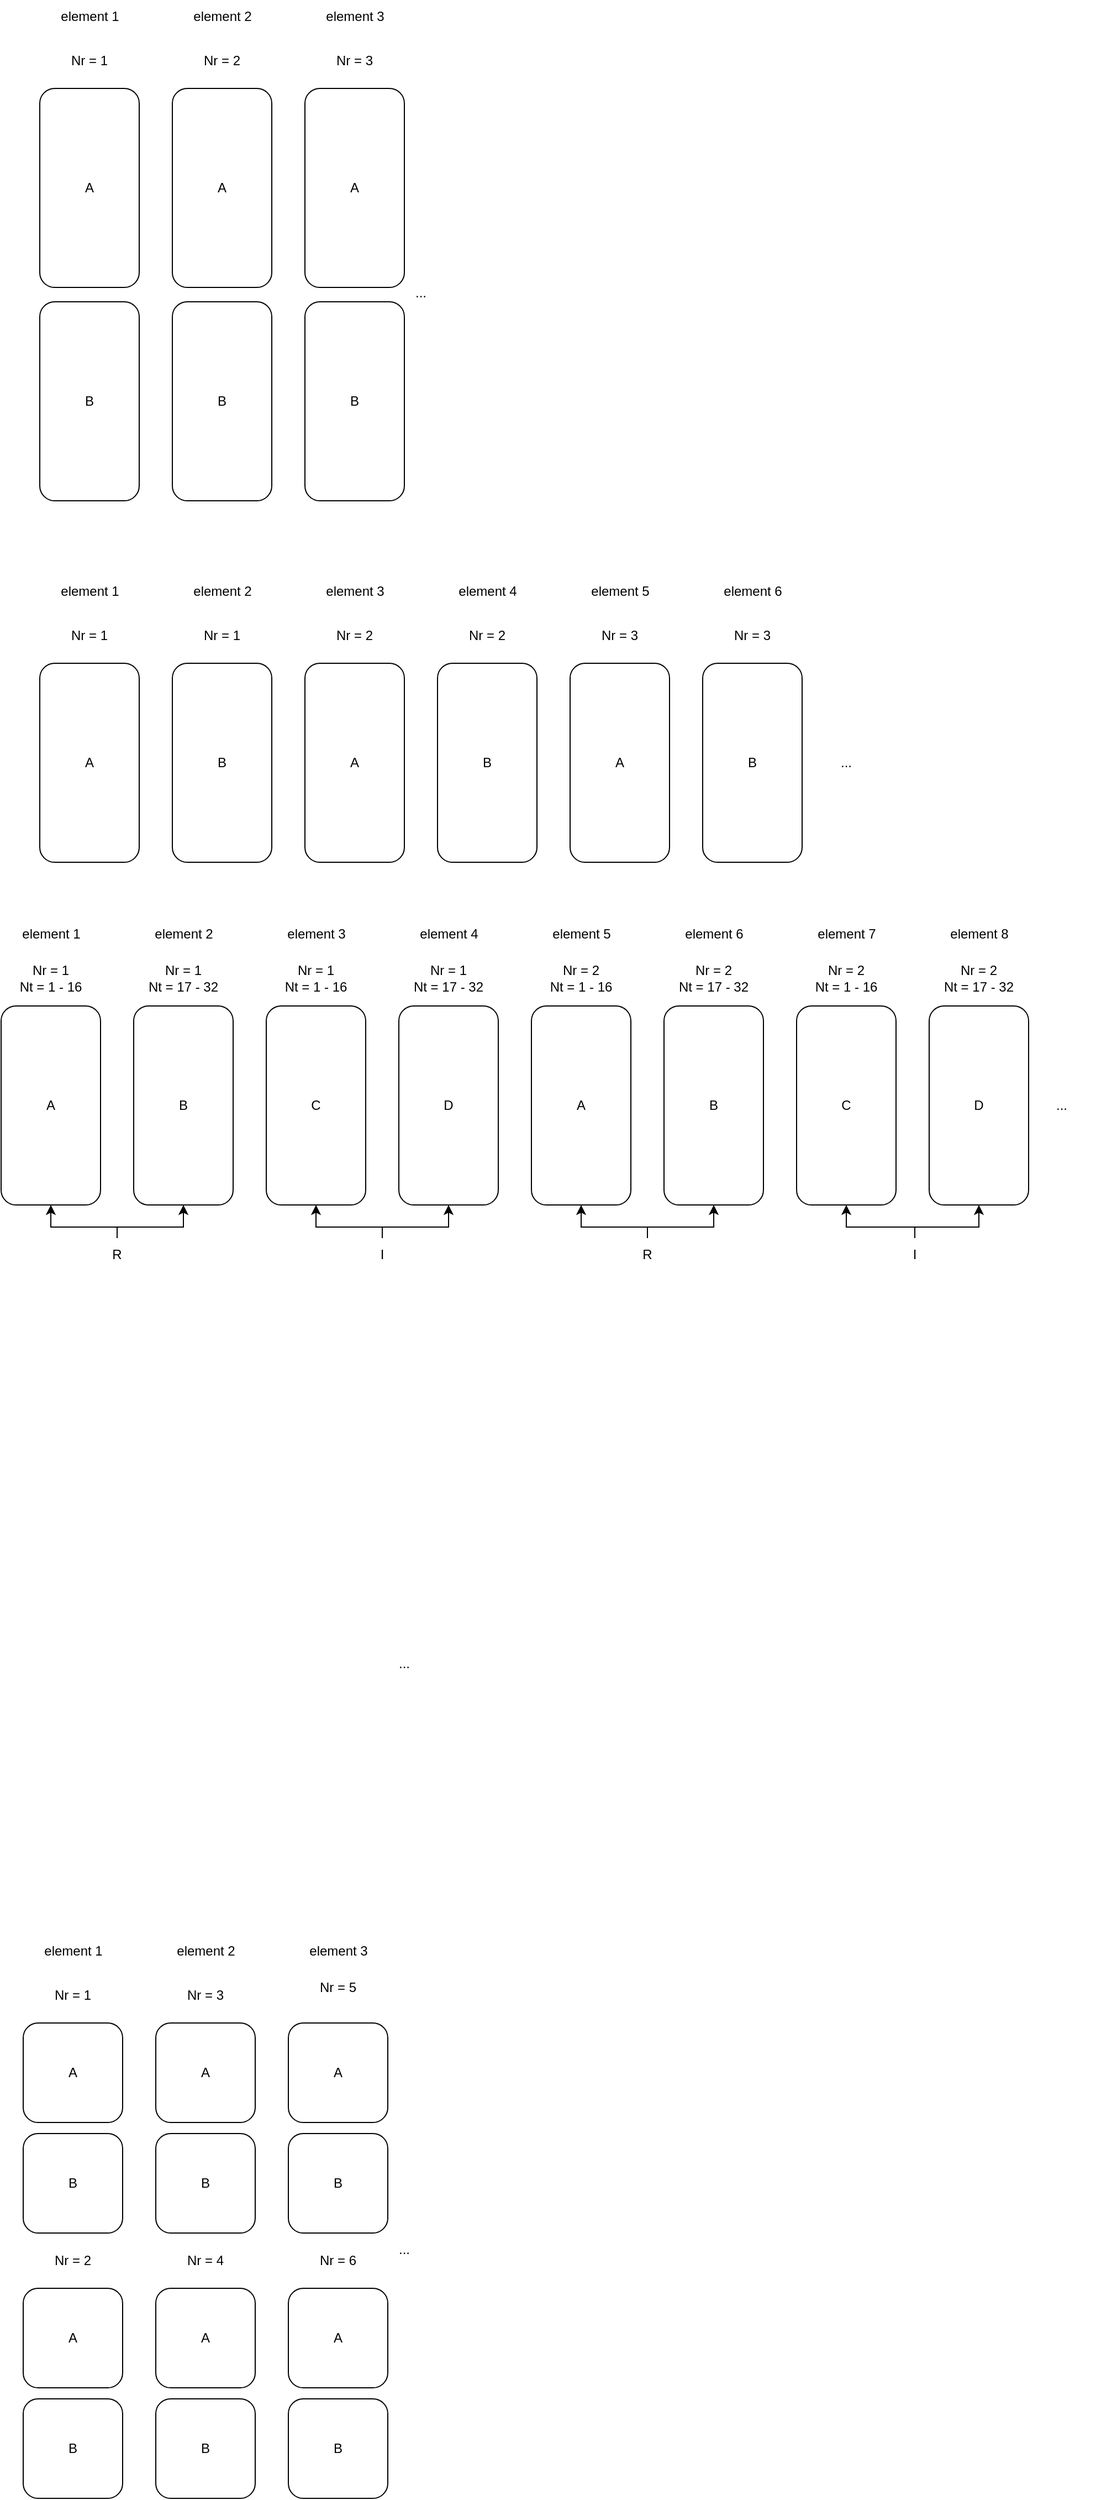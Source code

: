 <mxfile version="24.2.2" type="github">
  <diagram id="C5RBs43oDa-KdzZeNtuy" name="Page-1">
    <mxGraphModel dx="1364" dy="793" grid="1" gridSize="10" guides="1" tooltips="1" connect="1" arrows="1" fold="1" page="1" pageScale="1" pageWidth="1169" pageHeight="1654" math="0" shadow="0">
      <root>
        <mxCell id="WIyWlLk6GJQsqaUBKTNV-0" />
        <mxCell id="WIyWlLk6GJQsqaUBKTNV-1" parent="WIyWlLk6GJQsqaUBKTNV-0" />
        <mxCell id="jv0VEaKdQDyvOlitQpgO-0" value="A" style="rounded=1;whiteSpace=wrap;html=1;" parent="WIyWlLk6GJQsqaUBKTNV-1" vertex="1">
          <mxGeometry x="60" y="100" width="90" height="180" as="geometry" />
        </mxCell>
        <mxCell id="jv0VEaKdQDyvOlitQpgO-9" value="B" style="rounded=1;whiteSpace=wrap;html=1;" parent="WIyWlLk6GJQsqaUBKTNV-1" vertex="1">
          <mxGeometry x="60" y="293" width="90" height="180" as="geometry" />
        </mxCell>
        <mxCell id="jv0VEaKdQDyvOlitQpgO-10" value="Nr = 1" style="text;html=1;strokeColor=none;fillColor=none;align=center;verticalAlign=middle;whiteSpace=wrap;rounded=0;" parent="WIyWlLk6GJQsqaUBKTNV-1" vertex="1">
          <mxGeometry x="75" y="60" width="60" height="30" as="geometry" />
        </mxCell>
        <mxCell id="jv0VEaKdQDyvOlitQpgO-11" value="A" style="rounded=1;whiteSpace=wrap;html=1;" parent="WIyWlLk6GJQsqaUBKTNV-1" vertex="1">
          <mxGeometry x="180" y="100" width="90" height="180" as="geometry" />
        </mxCell>
        <mxCell id="jv0VEaKdQDyvOlitQpgO-12" value="B" style="rounded=1;whiteSpace=wrap;html=1;" parent="WIyWlLk6GJQsqaUBKTNV-1" vertex="1">
          <mxGeometry x="180" y="293" width="90" height="180" as="geometry" />
        </mxCell>
        <mxCell id="jv0VEaKdQDyvOlitQpgO-13" value="Nr = 2" style="text;html=1;strokeColor=none;fillColor=none;align=center;verticalAlign=middle;whiteSpace=wrap;rounded=0;" parent="WIyWlLk6GJQsqaUBKTNV-1" vertex="1">
          <mxGeometry x="195" y="60" width="60" height="30" as="geometry" />
        </mxCell>
        <mxCell id="jv0VEaKdQDyvOlitQpgO-14" value="A" style="rounded=1;whiteSpace=wrap;html=1;" parent="WIyWlLk6GJQsqaUBKTNV-1" vertex="1">
          <mxGeometry x="300" y="100" width="90" height="180" as="geometry" />
        </mxCell>
        <mxCell id="jv0VEaKdQDyvOlitQpgO-15" value="B" style="rounded=1;whiteSpace=wrap;html=1;" parent="WIyWlLk6GJQsqaUBKTNV-1" vertex="1">
          <mxGeometry x="300" y="293" width="90" height="180" as="geometry" />
        </mxCell>
        <mxCell id="jv0VEaKdQDyvOlitQpgO-16" value="Nr = 3" style="text;html=1;strokeColor=none;fillColor=none;align=center;verticalAlign=middle;whiteSpace=wrap;rounded=0;" parent="WIyWlLk6GJQsqaUBKTNV-1" vertex="1">
          <mxGeometry x="315" y="60" width="60" height="30" as="geometry" />
        </mxCell>
        <mxCell id="jv0VEaKdQDyvOlitQpgO-18" value="element 1" style="text;html=1;align=center;verticalAlign=middle;resizable=0;points=[];autosize=1;strokeColor=none;fillColor=none;" parent="WIyWlLk6GJQsqaUBKTNV-1" vertex="1">
          <mxGeometry x="65" y="20" width="80" height="30" as="geometry" />
        </mxCell>
        <mxCell id="jv0VEaKdQDyvOlitQpgO-19" value="element 2" style="text;html=1;align=center;verticalAlign=middle;resizable=0;points=[];autosize=1;strokeColor=none;fillColor=none;" parent="WIyWlLk6GJQsqaUBKTNV-1" vertex="1">
          <mxGeometry x="185" y="20" width="80" height="30" as="geometry" />
        </mxCell>
        <mxCell id="jv0VEaKdQDyvOlitQpgO-20" value="element 3" style="text;html=1;align=center;verticalAlign=middle;resizable=0;points=[];autosize=1;strokeColor=none;fillColor=none;" parent="WIyWlLk6GJQsqaUBKTNV-1" vertex="1">
          <mxGeometry x="305" y="20" width="80" height="30" as="geometry" />
        </mxCell>
        <mxCell id="jv0VEaKdQDyvOlitQpgO-21" value="..." style="text;html=1;strokeColor=none;fillColor=none;align=center;verticalAlign=middle;whiteSpace=wrap;rounded=0;" parent="WIyWlLk6GJQsqaUBKTNV-1" vertex="1">
          <mxGeometry x="760" y="695" width="60" height="30" as="geometry" />
        </mxCell>
        <mxCell id="jv0VEaKdQDyvOlitQpgO-22" value="A" style="rounded=1;whiteSpace=wrap;html=1;" parent="WIyWlLk6GJQsqaUBKTNV-1" vertex="1">
          <mxGeometry x="60" y="620" width="90" height="180" as="geometry" />
        </mxCell>
        <mxCell id="jv0VEaKdQDyvOlitQpgO-24" value="Nr = 1" style="text;html=1;strokeColor=none;fillColor=none;align=center;verticalAlign=middle;whiteSpace=wrap;rounded=0;" parent="WIyWlLk6GJQsqaUBKTNV-1" vertex="1">
          <mxGeometry x="75" y="580" width="60" height="30" as="geometry" />
        </mxCell>
        <mxCell id="jv0VEaKdQDyvOlitQpgO-25" value="B" style="rounded=1;whiteSpace=wrap;html=1;" parent="WIyWlLk6GJQsqaUBKTNV-1" vertex="1">
          <mxGeometry x="180" y="620" width="90" height="180" as="geometry" />
        </mxCell>
        <mxCell id="jv0VEaKdQDyvOlitQpgO-27" value="Nr = 1" style="text;html=1;strokeColor=none;fillColor=none;align=center;verticalAlign=middle;whiteSpace=wrap;rounded=0;" parent="WIyWlLk6GJQsqaUBKTNV-1" vertex="1">
          <mxGeometry x="195" y="580" width="60" height="30" as="geometry" />
        </mxCell>
        <mxCell id="jv0VEaKdQDyvOlitQpgO-28" value="A" style="rounded=1;whiteSpace=wrap;html=1;" parent="WIyWlLk6GJQsqaUBKTNV-1" vertex="1">
          <mxGeometry x="300" y="620" width="90" height="180" as="geometry" />
        </mxCell>
        <mxCell id="jv0VEaKdQDyvOlitQpgO-30" value="Nr = 2" style="text;html=1;strokeColor=none;fillColor=none;align=center;verticalAlign=middle;whiteSpace=wrap;rounded=0;" parent="WIyWlLk6GJQsqaUBKTNV-1" vertex="1">
          <mxGeometry x="315" y="580" width="60" height="30" as="geometry" />
        </mxCell>
        <mxCell id="jv0VEaKdQDyvOlitQpgO-31" value="element 1" style="text;html=1;align=center;verticalAlign=middle;resizable=0;points=[];autosize=1;strokeColor=none;fillColor=none;" parent="WIyWlLk6GJQsqaUBKTNV-1" vertex="1">
          <mxGeometry x="65" y="540" width="80" height="30" as="geometry" />
        </mxCell>
        <mxCell id="jv0VEaKdQDyvOlitQpgO-32" value="element 2" style="text;html=1;align=center;verticalAlign=middle;resizable=0;points=[];autosize=1;strokeColor=none;fillColor=none;" parent="WIyWlLk6GJQsqaUBKTNV-1" vertex="1">
          <mxGeometry x="185" y="540" width="80" height="30" as="geometry" />
        </mxCell>
        <mxCell id="jv0VEaKdQDyvOlitQpgO-33" value="element 3" style="text;html=1;align=center;verticalAlign=middle;resizable=0;points=[];autosize=1;strokeColor=none;fillColor=none;" parent="WIyWlLk6GJQsqaUBKTNV-1" vertex="1">
          <mxGeometry x="305" y="540" width="80" height="30" as="geometry" />
        </mxCell>
        <mxCell id="jv0VEaKdQDyvOlitQpgO-35" value="B" style="rounded=1;whiteSpace=wrap;html=1;" parent="WIyWlLk6GJQsqaUBKTNV-1" vertex="1">
          <mxGeometry x="420" y="620" width="90" height="180" as="geometry" />
        </mxCell>
        <mxCell id="jv0VEaKdQDyvOlitQpgO-36" value="Nr = 2" style="text;html=1;strokeColor=none;fillColor=none;align=center;verticalAlign=middle;whiteSpace=wrap;rounded=0;" parent="WIyWlLk6GJQsqaUBKTNV-1" vertex="1">
          <mxGeometry x="435" y="580" width="60" height="30" as="geometry" />
        </mxCell>
        <mxCell id="jv0VEaKdQDyvOlitQpgO-37" value="A" style="rounded=1;whiteSpace=wrap;html=1;" parent="WIyWlLk6GJQsqaUBKTNV-1" vertex="1">
          <mxGeometry x="540" y="620" width="90" height="180" as="geometry" />
        </mxCell>
        <mxCell id="jv0VEaKdQDyvOlitQpgO-38" value="Nr = 3" style="text;html=1;strokeColor=none;fillColor=none;align=center;verticalAlign=middle;whiteSpace=wrap;rounded=0;" parent="WIyWlLk6GJQsqaUBKTNV-1" vertex="1">
          <mxGeometry x="555" y="580" width="60" height="30" as="geometry" />
        </mxCell>
        <mxCell id="jv0VEaKdQDyvOlitQpgO-39" value="B" style="rounded=1;whiteSpace=wrap;html=1;" parent="WIyWlLk6GJQsqaUBKTNV-1" vertex="1">
          <mxGeometry x="660" y="620" width="90" height="180" as="geometry" />
        </mxCell>
        <mxCell id="jv0VEaKdQDyvOlitQpgO-40" value="Nr = 3" style="text;html=1;strokeColor=none;fillColor=none;align=center;verticalAlign=middle;whiteSpace=wrap;rounded=0;" parent="WIyWlLk6GJQsqaUBKTNV-1" vertex="1">
          <mxGeometry x="675" y="580" width="60" height="30" as="geometry" />
        </mxCell>
        <mxCell id="jv0VEaKdQDyvOlitQpgO-41" value="element 4" style="text;html=1;align=center;verticalAlign=middle;resizable=0;points=[];autosize=1;strokeColor=none;fillColor=none;" parent="WIyWlLk6GJQsqaUBKTNV-1" vertex="1">
          <mxGeometry x="425" y="540" width="80" height="30" as="geometry" />
        </mxCell>
        <mxCell id="jv0VEaKdQDyvOlitQpgO-42" value="element 5" style="text;html=1;align=center;verticalAlign=middle;resizable=0;points=[];autosize=1;strokeColor=none;fillColor=none;" parent="WIyWlLk6GJQsqaUBKTNV-1" vertex="1">
          <mxGeometry x="545" y="540" width="80" height="30" as="geometry" />
        </mxCell>
        <mxCell id="jv0VEaKdQDyvOlitQpgO-43" value="element 6" style="text;html=1;align=center;verticalAlign=middle;resizable=0;points=[];autosize=1;strokeColor=none;fillColor=none;" parent="WIyWlLk6GJQsqaUBKTNV-1" vertex="1">
          <mxGeometry x="665" y="540" width="80" height="30" as="geometry" />
        </mxCell>
        <mxCell id="jv0VEaKdQDyvOlitQpgO-44" value="..." style="text;html=1;strokeColor=none;fillColor=none;align=center;verticalAlign=middle;whiteSpace=wrap;rounded=0;" parent="WIyWlLk6GJQsqaUBKTNV-1" vertex="1">
          <mxGeometry x="375" y="270" width="60" height="30" as="geometry" />
        </mxCell>
        <mxCell id="jv0VEaKdQDyvOlitQpgO-46" value="A" style="rounded=1;whiteSpace=wrap;html=1;" parent="WIyWlLk6GJQsqaUBKTNV-1" vertex="1">
          <mxGeometry x="25" y="930" width="90" height="180" as="geometry" />
        </mxCell>
        <mxCell id="jv0VEaKdQDyvOlitQpgO-47" value="Nr = 1&lt;br&gt;Nt = 1 - 16" style="text;html=1;strokeColor=none;fillColor=none;align=center;verticalAlign=middle;whiteSpace=wrap;rounded=0;" parent="WIyWlLk6GJQsqaUBKTNV-1" vertex="1">
          <mxGeometry x="40" y="890" width="60" height="30" as="geometry" />
        </mxCell>
        <mxCell id="jv0VEaKdQDyvOlitQpgO-48" value="B" style="rounded=1;whiteSpace=wrap;html=1;" parent="WIyWlLk6GJQsqaUBKTNV-1" vertex="1">
          <mxGeometry x="145" y="930" width="90" height="180" as="geometry" />
        </mxCell>
        <mxCell id="jv0VEaKdQDyvOlitQpgO-49" value="Nr = 1&lt;br&gt;Nt = 17 - 32" style="text;html=1;strokeColor=none;fillColor=none;align=center;verticalAlign=middle;whiteSpace=wrap;rounded=0;" parent="WIyWlLk6GJQsqaUBKTNV-1" vertex="1">
          <mxGeometry x="155" y="890" width="70" height="30" as="geometry" />
        </mxCell>
        <mxCell id="jv0VEaKdQDyvOlitQpgO-50" value="C" style="rounded=1;whiteSpace=wrap;html=1;" parent="WIyWlLk6GJQsqaUBKTNV-1" vertex="1">
          <mxGeometry x="265" y="930" width="90" height="180" as="geometry" />
        </mxCell>
        <mxCell id="jv0VEaKdQDyvOlitQpgO-51" value="Nr = 1&lt;br&gt;Nt = 1 - 16" style="text;html=1;strokeColor=none;fillColor=none;align=center;verticalAlign=middle;whiteSpace=wrap;rounded=0;" parent="WIyWlLk6GJQsqaUBKTNV-1" vertex="1">
          <mxGeometry x="280" y="890" width="60" height="30" as="geometry" />
        </mxCell>
        <mxCell id="jv0VEaKdQDyvOlitQpgO-52" value="element 1" style="text;html=1;align=center;verticalAlign=middle;resizable=0;points=[];autosize=1;strokeColor=none;fillColor=none;" parent="WIyWlLk6GJQsqaUBKTNV-1" vertex="1">
          <mxGeometry x="30" y="850" width="80" height="30" as="geometry" />
        </mxCell>
        <mxCell id="jv0VEaKdQDyvOlitQpgO-53" value="element 2" style="text;html=1;align=center;verticalAlign=middle;resizable=0;points=[];autosize=1;strokeColor=none;fillColor=none;" parent="WIyWlLk6GJQsqaUBKTNV-1" vertex="1">
          <mxGeometry x="150" y="850" width="80" height="30" as="geometry" />
        </mxCell>
        <mxCell id="jv0VEaKdQDyvOlitQpgO-54" value="element 3" style="text;html=1;align=center;verticalAlign=middle;resizable=0;points=[];autosize=1;strokeColor=none;fillColor=none;" parent="WIyWlLk6GJQsqaUBKTNV-1" vertex="1">
          <mxGeometry x="270" y="850" width="80" height="30" as="geometry" />
        </mxCell>
        <mxCell id="jv0VEaKdQDyvOlitQpgO-55" value="D" style="rounded=1;whiteSpace=wrap;html=1;" parent="WIyWlLk6GJQsqaUBKTNV-1" vertex="1">
          <mxGeometry x="385" y="930" width="90" height="180" as="geometry" />
        </mxCell>
        <mxCell id="jv0VEaKdQDyvOlitQpgO-56" value="Nr = 1&lt;br&gt;Nt = 17 - 32" style="text;html=1;strokeColor=none;fillColor=none;align=center;verticalAlign=middle;whiteSpace=wrap;rounded=0;" parent="WIyWlLk6GJQsqaUBKTNV-1" vertex="1">
          <mxGeometry x="395" y="890" width="70" height="30" as="geometry" />
        </mxCell>
        <mxCell id="jv0VEaKdQDyvOlitQpgO-57" value="A" style="rounded=1;whiteSpace=wrap;html=1;" parent="WIyWlLk6GJQsqaUBKTNV-1" vertex="1">
          <mxGeometry x="505" y="930" width="90" height="180" as="geometry" />
        </mxCell>
        <mxCell id="jv0VEaKdQDyvOlitQpgO-58" value="Nr = 2&lt;br&gt;Nt = 1 - 16" style="text;html=1;strokeColor=none;fillColor=none;align=center;verticalAlign=middle;whiteSpace=wrap;rounded=0;" parent="WIyWlLk6GJQsqaUBKTNV-1" vertex="1">
          <mxGeometry x="520" y="890" width="60" height="30" as="geometry" />
        </mxCell>
        <mxCell id="jv0VEaKdQDyvOlitQpgO-59" value="B" style="rounded=1;whiteSpace=wrap;html=1;" parent="WIyWlLk6GJQsqaUBKTNV-1" vertex="1">
          <mxGeometry x="625" y="930" width="90" height="180" as="geometry" />
        </mxCell>
        <mxCell id="jv0VEaKdQDyvOlitQpgO-60" value="Nr = 2&lt;br&gt;Nt = 17 - 32" style="text;html=1;strokeColor=none;fillColor=none;align=center;verticalAlign=middle;whiteSpace=wrap;rounded=0;" parent="WIyWlLk6GJQsqaUBKTNV-1" vertex="1">
          <mxGeometry x="635" y="890" width="70" height="30" as="geometry" />
        </mxCell>
        <mxCell id="jv0VEaKdQDyvOlitQpgO-61" value="element 4" style="text;html=1;align=center;verticalAlign=middle;resizable=0;points=[];autosize=1;strokeColor=none;fillColor=none;" parent="WIyWlLk6GJQsqaUBKTNV-1" vertex="1">
          <mxGeometry x="390" y="850" width="80" height="30" as="geometry" />
        </mxCell>
        <mxCell id="jv0VEaKdQDyvOlitQpgO-62" value="element 5" style="text;html=1;align=center;verticalAlign=middle;resizable=0;points=[];autosize=1;strokeColor=none;fillColor=none;" parent="WIyWlLk6GJQsqaUBKTNV-1" vertex="1">
          <mxGeometry x="510" y="850" width="80" height="30" as="geometry" />
        </mxCell>
        <mxCell id="jv0VEaKdQDyvOlitQpgO-63" value="element 6" style="text;html=1;align=center;verticalAlign=middle;resizable=0;points=[];autosize=1;strokeColor=none;fillColor=none;" parent="WIyWlLk6GJQsqaUBKTNV-1" vertex="1">
          <mxGeometry x="630" y="850" width="80" height="30" as="geometry" />
        </mxCell>
        <mxCell id="jv0VEaKdQDyvOlitQpgO-64" value="C" style="rounded=1;whiteSpace=wrap;html=1;" parent="WIyWlLk6GJQsqaUBKTNV-1" vertex="1">
          <mxGeometry x="745" y="930" width="90" height="180" as="geometry" />
        </mxCell>
        <mxCell id="jv0VEaKdQDyvOlitQpgO-65" value="Nr = 2&lt;br&gt;Nt = 1 - 16" style="text;html=1;strokeColor=none;fillColor=none;align=center;verticalAlign=middle;whiteSpace=wrap;rounded=0;" parent="WIyWlLk6GJQsqaUBKTNV-1" vertex="1">
          <mxGeometry x="760" y="890" width="60" height="30" as="geometry" />
        </mxCell>
        <mxCell id="jv0VEaKdQDyvOlitQpgO-66" value="D" style="rounded=1;whiteSpace=wrap;html=1;" parent="WIyWlLk6GJQsqaUBKTNV-1" vertex="1">
          <mxGeometry x="865" y="930" width="90" height="180" as="geometry" />
        </mxCell>
        <mxCell id="jv0VEaKdQDyvOlitQpgO-67" value="Nr = 2&lt;br&gt;Nt = 17 - 32" style="text;html=1;strokeColor=none;fillColor=none;align=center;verticalAlign=middle;whiteSpace=wrap;rounded=0;" parent="WIyWlLk6GJQsqaUBKTNV-1" vertex="1">
          <mxGeometry x="875" y="890" width="70" height="30" as="geometry" />
        </mxCell>
        <mxCell id="jv0VEaKdQDyvOlitQpgO-68" value="element 7" style="text;html=1;align=center;verticalAlign=middle;resizable=0;points=[];autosize=1;strokeColor=none;fillColor=none;" parent="WIyWlLk6GJQsqaUBKTNV-1" vertex="1">
          <mxGeometry x="750" y="850" width="80" height="30" as="geometry" />
        </mxCell>
        <mxCell id="jv0VEaKdQDyvOlitQpgO-69" value="element 8" style="text;html=1;align=center;verticalAlign=middle;resizable=0;points=[];autosize=1;strokeColor=none;fillColor=none;" parent="WIyWlLk6GJQsqaUBKTNV-1" vertex="1">
          <mxGeometry x="870" y="850" width="80" height="30" as="geometry" />
        </mxCell>
        <mxCell id="jv0VEaKdQDyvOlitQpgO-96" style="edgeStyle=orthogonalEdgeStyle;rounded=0;orthogonalLoop=1;jettySize=auto;html=1;exitX=0.5;exitY=0;exitDx=0;exitDy=0;entryX=0.5;entryY=1;entryDx=0;entryDy=0;" parent="WIyWlLk6GJQsqaUBKTNV-1" source="jv0VEaKdQDyvOlitQpgO-71" target="jv0VEaKdQDyvOlitQpgO-64" edge="1">
          <mxGeometry relative="1" as="geometry">
            <Array as="points">
              <mxPoint x="852" y="1130" />
              <mxPoint x="790" y="1130" />
            </Array>
          </mxGeometry>
        </mxCell>
        <mxCell id="jv0VEaKdQDyvOlitQpgO-97" style="edgeStyle=orthogonalEdgeStyle;rounded=0;orthogonalLoop=1;jettySize=auto;html=1;exitX=0.5;exitY=0;exitDx=0;exitDy=0;entryX=0.5;entryY=1;entryDx=0;entryDy=0;" parent="WIyWlLk6GJQsqaUBKTNV-1" source="jv0VEaKdQDyvOlitQpgO-71" target="jv0VEaKdQDyvOlitQpgO-66" edge="1">
          <mxGeometry relative="1" as="geometry">
            <Array as="points">
              <mxPoint x="852" y="1130" />
              <mxPoint x="910" y="1130" />
            </Array>
          </mxGeometry>
        </mxCell>
        <mxCell id="jv0VEaKdQDyvOlitQpgO-71" value="I" style="text;html=1;strokeColor=none;fillColor=none;align=center;verticalAlign=middle;whiteSpace=wrap;rounded=0;" parent="WIyWlLk6GJQsqaUBKTNV-1" vertex="1">
          <mxGeometry x="822" y="1140" width="60" height="30" as="geometry" />
        </mxCell>
        <mxCell id="jv0VEaKdQDyvOlitQpgO-84" style="edgeStyle=orthogonalEdgeStyle;rounded=0;orthogonalLoop=1;jettySize=auto;html=1;exitX=0.5;exitY=0;exitDx=0;exitDy=0;entryX=0.5;entryY=1;entryDx=0;entryDy=0;" parent="WIyWlLk6GJQsqaUBKTNV-1" source="jv0VEaKdQDyvOlitQpgO-81" target="jv0VEaKdQDyvOlitQpgO-46" edge="1">
          <mxGeometry relative="1" as="geometry">
            <Array as="points">
              <mxPoint x="130" y="1130" />
              <mxPoint x="70" y="1130" />
            </Array>
          </mxGeometry>
        </mxCell>
        <mxCell id="jv0VEaKdQDyvOlitQpgO-85" style="edgeStyle=orthogonalEdgeStyle;rounded=0;orthogonalLoop=1;jettySize=auto;html=1;entryX=0.5;entryY=1;entryDx=0;entryDy=0;" parent="WIyWlLk6GJQsqaUBKTNV-1" source="jv0VEaKdQDyvOlitQpgO-81" target="jv0VEaKdQDyvOlitQpgO-48" edge="1">
          <mxGeometry relative="1" as="geometry">
            <Array as="points">
              <mxPoint x="130" y="1130" />
              <mxPoint x="190" y="1130" />
            </Array>
          </mxGeometry>
        </mxCell>
        <mxCell id="jv0VEaKdQDyvOlitQpgO-81" value="R" style="text;html=1;strokeColor=none;fillColor=none;align=center;verticalAlign=middle;whiteSpace=wrap;rounded=0;" parent="WIyWlLk6GJQsqaUBKTNV-1" vertex="1">
          <mxGeometry x="100" y="1140" width="60" height="30" as="geometry" />
        </mxCell>
        <mxCell id="jv0VEaKdQDyvOlitQpgO-86" style="edgeStyle=orthogonalEdgeStyle;rounded=0;orthogonalLoop=1;jettySize=auto;html=1;exitX=0.5;exitY=0;exitDx=0;exitDy=0;entryX=0.5;entryY=1;entryDx=0;entryDy=0;" parent="WIyWlLk6GJQsqaUBKTNV-1" source="jv0VEaKdQDyvOlitQpgO-82" target="jv0VEaKdQDyvOlitQpgO-50" edge="1">
          <mxGeometry relative="1" as="geometry">
            <Array as="points">
              <mxPoint x="370" y="1130" />
              <mxPoint x="310" y="1130" />
            </Array>
          </mxGeometry>
        </mxCell>
        <mxCell id="jv0VEaKdQDyvOlitQpgO-87" style="edgeStyle=orthogonalEdgeStyle;rounded=0;orthogonalLoop=1;jettySize=auto;html=1;exitX=0.5;exitY=0;exitDx=0;exitDy=0;entryX=0.5;entryY=1;entryDx=0;entryDy=0;" parent="WIyWlLk6GJQsqaUBKTNV-1" source="jv0VEaKdQDyvOlitQpgO-82" target="jv0VEaKdQDyvOlitQpgO-55" edge="1">
          <mxGeometry relative="1" as="geometry">
            <Array as="points">
              <mxPoint x="370" y="1130" />
              <mxPoint x="430" y="1130" />
            </Array>
          </mxGeometry>
        </mxCell>
        <mxCell id="jv0VEaKdQDyvOlitQpgO-82" value="I" style="text;html=1;strokeColor=none;fillColor=none;align=center;verticalAlign=middle;whiteSpace=wrap;rounded=0;" parent="WIyWlLk6GJQsqaUBKTNV-1" vertex="1">
          <mxGeometry x="340" y="1140" width="60" height="30" as="geometry" />
        </mxCell>
        <mxCell id="jv0VEaKdQDyvOlitQpgO-88" style="edgeStyle=orthogonalEdgeStyle;rounded=0;orthogonalLoop=1;jettySize=auto;html=1;exitX=0.5;exitY=0;exitDx=0;exitDy=0;entryX=0.5;entryY=1;entryDx=0;entryDy=0;" parent="WIyWlLk6GJQsqaUBKTNV-1" source="jv0VEaKdQDyvOlitQpgO-83" target="jv0VEaKdQDyvOlitQpgO-57" edge="1">
          <mxGeometry relative="1" as="geometry">
            <Array as="points">
              <mxPoint x="610" y="1130" />
              <mxPoint x="550" y="1130" />
            </Array>
          </mxGeometry>
        </mxCell>
        <mxCell id="jv0VEaKdQDyvOlitQpgO-89" style="edgeStyle=orthogonalEdgeStyle;rounded=0;orthogonalLoop=1;jettySize=auto;html=1;entryX=0.5;entryY=1;entryDx=0;entryDy=0;" parent="WIyWlLk6GJQsqaUBKTNV-1" source="jv0VEaKdQDyvOlitQpgO-83" target="jv0VEaKdQDyvOlitQpgO-59" edge="1">
          <mxGeometry relative="1" as="geometry">
            <Array as="points">
              <mxPoint x="610" y="1130" />
              <mxPoint x="670" y="1130" />
            </Array>
          </mxGeometry>
        </mxCell>
        <mxCell id="jv0VEaKdQDyvOlitQpgO-83" value="R" style="text;html=1;strokeColor=none;fillColor=none;align=center;verticalAlign=middle;whiteSpace=wrap;rounded=0;" parent="WIyWlLk6GJQsqaUBKTNV-1" vertex="1">
          <mxGeometry x="580" y="1140" width="60" height="30" as="geometry" />
        </mxCell>
        <mxCell id="jv0VEaKdQDyvOlitQpgO-98" value="..." style="text;html=1;strokeColor=none;fillColor=none;align=center;verticalAlign=middle;whiteSpace=wrap;rounded=0;" parent="WIyWlLk6GJQsqaUBKTNV-1" vertex="1">
          <mxGeometry x="955" y="1005" width="60" height="30" as="geometry" />
        </mxCell>
        <mxCell id="jnQ7rlAHmyj4B3JyqG-V-0" value="A" style="rounded=1;whiteSpace=wrap;html=1;" vertex="1" parent="WIyWlLk6GJQsqaUBKTNV-1">
          <mxGeometry x="45" y="1850" width="90" height="90" as="geometry" />
        </mxCell>
        <mxCell id="jnQ7rlAHmyj4B3JyqG-V-2" value="Nr = 1" style="text;html=1;strokeColor=none;fillColor=none;align=center;verticalAlign=middle;whiteSpace=wrap;rounded=0;" vertex="1" parent="WIyWlLk6GJQsqaUBKTNV-1">
          <mxGeometry x="60" y="1810" width="60" height="30" as="geometry" />
        </mxCell>
        <mxCell id="jnQ7rlAHmyj4B3JyqG-V-9" value="element 1" style="text;html=1;align=center;verticalAlign=middle;resizable=0;points=[];autosize=1;strokeColor=none;fillColor=none;" vertex="1" parent="WIyWlLk6GJQsqaUBKTNV-1">
          <mxGeometry x="50" y="1770" width="80" height="30" as="geometry" />
        </mxCell>
        <mxCell id="jnQ7rlAHmyj4B3JyqG-V-10" value="element 2" style="text;html=1;align=center;verticalAlign=middle;resizable=0;points=[];autosize=1;strokeColor=none;fillColor=none;" vertex="1" parent="WIyWlLk6GJQsqaUBKTNV-1">
          <mxGeometry x="170" y="1770" width="80" height="30" as="geometry" />
        </mxCell>
        <mxCell id="jnQ7rlAHmyj4B3JyqG-V-11" value="element 3" style="text;html=1;align=center;verticalAlign=middle;resizable=0;points=[];autosize=1;strokeColor=none;fillColor=none;" vertex="1" parent="WIyWlLk6GJQsqaUBKTNV-1">
          <mxGeometry x="290" y="1770" width="80" height="30" as="geometry" />
        </mxCell>
        <mxCell id="jnQ7rlAHmyj4B3JyqG-V-12" value="..." style="text;html=1;strokeColor=none;fillColor=none;align=center;verticalAlign=middle;whiteSpace=wrap;rounded=0;" vertex="1" parent="WIyWlLk6GJQsqaUBKTNV-1">
          <mxGeometry x="360" y="1510" width="60" height="30" as="geometry" />
        </mxCell>
        <mxCell id="jnQ7rlAHmyj4B3JyqG-V-13" style="edgeStyle=orthogonalEdgeStyle;rounded=0;orthogonalLoop=1;jettySize=auto;html=1;exitX=0.5;exitY=1;exitDx=0;exitDy=0;" edge="1" parent="WIyWlLk6GJQsqaUBKTNV-1" source="jnQ7rlAHmyj4B3JyqG-V-0" target="jnQ7rlAHmyj4B3JyqG-V-0">
          <mxGeometry relative="1" as="geometry" />
        </mxCell>
        <mxCell id="jnQ7rlAHmyj4B3JyqG-V-14" value="B" style="rounded=1;whiteSpace=wrap;html=1;" vertex="1" parent="WIyWlLk6GJQsqaUBKTNV-1">
          <mxGeometry x="45" y="1950" width="90" height="90" as="geometry" />
        </mxCell>
        <mxCell id="jnQ7rlAHmyj4B3JyqG-V-18" value="A" style="rounded=1;whiteSpace=wrap;html=1;" vertex="1" parent="WIyWlLk6GJQsqaUBKTNV-1">
          <mxGeometry x="45" y="2090" width="90" height="90" as="geometry" />
        </mxCell>
        <mxCell id="jnQ7rlAHmyj4B3JyqG-V-19" value="Nr = 2" style="text;html=1;strokeColor=none;fillColor=none;align=center;verticalAlign=middle;whiteSpace=wrap;rounded=0;" vertex="1" parent="WIyWlLk6GJQsqaUBKTNV-1">
          <mxGeometry x="60" y="2050" width="60" height="30" as="geometry" />
        </mxCell>
        <mxCell id="jnQ7rlAHmyj4B3JyqG-V-20" style="edgeStyle=orthogonalEdgeStyle;rounded=0;orthogonalLoop=1;jettySize=auto;html=1;exitX=0.5;exitY=1;exitDx=0;exitDy=0;" edge="1" parent="WIyWlLk6GJQsqaUBKTNV-1" source="jnQ7rlAHmyj4B3JyqG-V-18" target="jnQ7rlAHmyj4B3JyqG-V-18">
          <mxGeometry relative="1" as="geometry" />
        </mxCell>
        <mxCell id="jnQ7rlAHmyj4B3JyqG-V-21" value="B" style="rounded=1;whiteSpace=wrap;html=1;" vertex="1" parent="WIyWlLk6GJQsqaUBKTNV-1">
          <mxGeometry x="45" y="2190" width="90" height="90" as="geometry" />
        </mxCell>
        <mxCell id="jnQ7rlAHmyj4B3JyqG-V-22" value="A" style="rounded=1;whiteSpace=wrap;html=1;" vertex="1" parent="WIyWlLk6GJQsqaUBKTNV-1">
          <mxGeometry x="165" y="1850" width="90" height="90" as="geometry" />
        </mxCell>
        <mxCell id="jnQ7rlAHmyj4B3JyqG-V-23" value="Nr = 3" style="text;html=1;strokeColor=none;fillColor=none;align=center;verticalAlign=middle;whiteSpace=wrap;rounded=0;" vertex="1" parent="WIyWlLk6GJQsqaUBKTNV-1">
          <mxGeometry x="180" y="1810" width="60" height="30" as="geometry" />
        </mxCell>
        <mxCell id="jnQ7rlAHmyj4B3JyqG-V-24" style="edgeStyle=orthogonalEdgeStyle;rounded=0;orthogonalLoop=1;jettySize=auto;html=1;exitX=0.5;exitY=1;exitDx=0;exitDy=0;" edge="1" parent="WIyWlLk6GJQsqaUBKTNV-1" source="jnQ7rlAHmyj4B3JyqG-V-22" target="jnQ7rlAHmyj4B3JyqG-V-22">
          <mxGeometry relative="1" as="geometry" />
        </mxCell>
        <mxCell id="jnQ7rlAHmyj4B3JyqG-V-25" value="B" style="rounded=1;whiteSpace=wrap;html=1;" vertex="1" parent="WIyWlLk6GJQsqaUBKTNV-1">
          <mxGeometry x="165" y="1950" width="90" height="90" as="geometry" />
        </mxCell>
        <mxCell id="jnQ7rlAHmyj4B3JyqG-V-26" value="A" style="rounded=1;whiteSpace=wrap;html=1;" vertex="1" parent="WIyWlLk6GJQsqaUBKTNV-1">
          <mxGeometry x="165" y="2090" width="90" height="90" as="geometry" />
        </mxCell>
        <mxCell id="jnQ7rlAHmyj4B3JyqG-V-27" value="Nr = 4" style="text;html=1;strokeColor=none;fillColor=none;align=center;verticalAlign=middle;whiteSpace=wrap;rounded=0;" vertex="1" parent="WIyWlLk6GJQsqaUBKTNV-1">
          <mxGeometry x="180" y="2050" width="60" height="30" as="geometry" />
        </mxCell>
        <mxCell id="jnQ7rlAHmyj4B3JyqG-V-28" style="edgeStyle=orthogonalEdgeStyle;rounded=0;orthogonalLoop=1;jettySize=auto;html=1;exitX=0.5;exitY=1;exitDx=0;exitDy=0;" edge="1" parent="WIyWlLk6GJQsqaUBKTNV-1" source="jnQ7rlAHmyj4B3JyqG-V-26" target="jnQ7rlAHmyj4B3JyqG-V-26">
          <mxGeometry relative="1" as="geometry" />
        </mxCell>
        <mxCell id="jnQ7rlAHmyj4B3JyqG-V-29" value="B" style="rounded=1;whiteSpace=wrap;html=1;" vertex="1" parent="WIyWlLk6GJQsqaUBKTNV-1">
          <mxGeometry x="165" y="2190" width="90" height="90" as="geometry" />
        </mxCell>
        <mxCell id="jnQ7rlAHmyj4B3JyqG-V-30" value="A" style="rounded=1;whiteSpace=wrap;html=1;" vertex="1" parent="WIyWlLk6GJQsqaUBKTNV-1">
          <mxGeometry x="285" y="1850" width="90" height="90" as="geometry" />
        </mxCell>
        <mxCell id="jnQ7rlAHmyj4B3JyqG-V-31" value="Nr = 5&lt;div&gt;&lt;br&gt;&lt;/div&gt;" style="text;html=1;strokeColor=none;fillColor=none;align=center;verticalAlign=middle;whiteSpace=wrap;rounded=0;" vertex="1" parent="WIyWlLk6GJQsqaUBKTNV-1">
          <mxGeometry x="300" y="1810" width="60" height="30" as="geometry" />
        </mxCell>
        <mxCell id="jnQ7rlAHmyj4B3JyqG-V-32" style="edgeStyle=orthogonalEdgeStyle;rounded=0;orthogonalLoop=1;jettySize=auto;html=1;exitX=0.5;exitY=1;exitDx=0;exitDy=0;" edge="1" parent="WIyWlLk6GJQsqaUBKTNV-1" source="jnQ7rlAHmyj4B3JyqG-V-30" target="jnQ7rlAHmyj4B3JyqG-V-30">
          <mxGeometry relative="1" as="geometry" />
        </mxCell>
        <mxCell id="jnQ7rlAHmyj4B3JyqG-V-33" value="B" style="rounded=1;whiteSpace=wrap;html=1;" vertex="1" parent="WIyWlLk6GJQsqaUBKTNV-1">
          <mxGeometry x="285" y="1950" width="90" height="90" as="geometry" />
        </mxCell>
        <mxCell id="jnQ7rlAHmyj4B3JyqG-V-34" value="A" style="rounded=1;whiteSpace=wrap;html=1;" vertex="1" parent="WIyWlLk6GJQsqaUBKTNV-1">
          <mxGeometry x="285" y="2090" width="90" height="90" as="geometry" />
        </mxCell>
        <mxCell id="jnQ7rlAHmyj4B3JyqG-V-35" value="Nr = 6" style="text;html=1;strokeColor=none;fillColor=none;align=center;verticalAlign=middle;whiteSpace=wrap;rounded=0;" vertex="1" parent="WIyWlLk6GJQsqaUBKTNV-1">
          <mxGeometry x="300" y="2050" width="60" height="30" as="geometry" />
        </mxCell>
        <mxCell id="jnQ7rlAHmyj4B3JyqG-V-36" style="edgeStyle=orthogonalEdgeStyle;rounded=0;orthogonalLoop=1;jettySize=auto;html=1;exitX=0.5;exitY=1;exitDx=0;exitDy=0;" edge="1" parent="WIyWlLk6GJQsqaUBKTNV-1" source="jnQ7rlAHmyj4B3JyqG-V-34" target="jnQ7rlAHmyj4B3JyqG-V-34">
          <mxGeometry relative="1" as="geometry" />
        </mxCell>
        <mxCell id="jnQ7rlAHmyj4B3JyqG-V-37" value="B" style="rounded=1;whiteSpace=wrap;html=1;" vertex="1" parent="WIyWlLk6GJQsqaUBKTNV-1">
          <mxGeometry x="285" y="2190" width="90" height="90" as="geometry" />
        </mxCell>
        <mxCell id="jnQ7rlAHmyj4B3JyqG-V-38" value="..." style="text;html=1;strokeColor=none;fillColor=none;align=center;verticalAlign=middle;whiteSpace=wrap;rounded=0;" vertex="1" parent="WIyWlLk6GJQsqaUBKTNV-1">
          <mxGeometry x="360" y="2040" width="60" height="30" as="geometry" />
        </mxCell>
      </root>
    </mxGraphModel>
  </diagram>
</mxfile>
